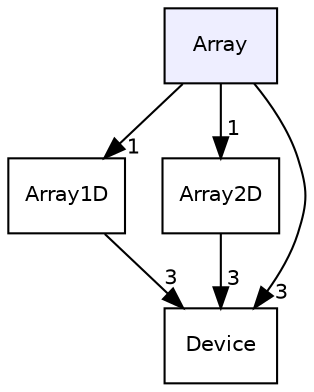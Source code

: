 digraph "Array" {
  bgcolor=transparent;
  compound=true
  node [ fontsize="10", fontname="Helvetica"];
  edge [ labelfontsize="10", labelfontname="Helvetica"];
  dir_2dc110b2c2800a73721ee28665c41de0 [shape=box, label="Array", style="filled", fillcolor="#eeeeff", pencolor="black", URL="dir_2dc110b2c2800a73721ee28665c41de0.html"];
  dir_12bf208e2031f091e0c200c7a7cb822f [shape=box label="Array1D" URL="dir_12bf208e2031f091e0c200c7a7cb822f.html"];
  dir_224ac7b824186f4773522b8bb0743517 [shape=box label="Array2D" URL="dir_224ac7b824186f4773522b8bb0743517.html"];
  dir_737e998198a830156af4433d00da986d [shape=box label="Device" URL="dir_737e998198a830156af4433d00da986d.html"];
  dir_12bf208e2031f091e0c200c7a7cb822f->dir_737e998198a830156af4433d00da986d [headlabel="3", labeldistance=1.5 headhref="dir_000002_000004.html"];
  dir_2dc110b2c2800a73721ee28665c41de0->dir_12bf208e2031f091e0c200c7a7cb822f [headlabel="1", labeldistance=1.5 headhref="dir_000001_000002.html"];
  dir_2dc110b2c2800a73721ee28665c41de0->dir_224ac7b824186f4773522b8bb0743517 [headlabel="1", labeldistance=1.5 headhref="dir_000001_000003.html"];
  dir_2dc110b2c2800a73721ee28665c41de0->dir_737e998198a830156af4433d00da986d [headlabel="3", labeldistance=1.5 headhref="dir_000001_000004.html"];
  dir_224ac7b824186f4773522b8bb0743517->dir_737e998198a830156af4433d00da986d [headlabel="3", labeldistance=1.5 headhref="dir_000003_000004.html"];
}
